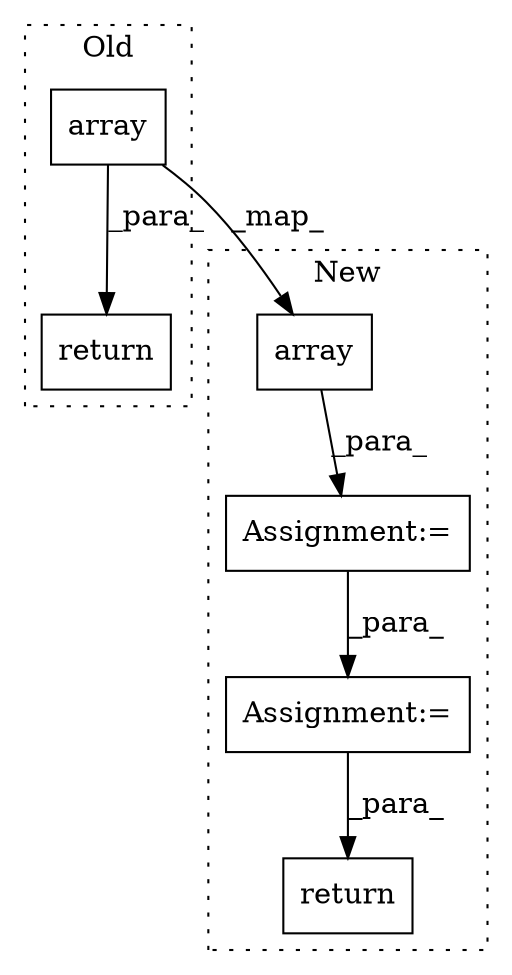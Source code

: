 digraph G {
subgraph cluster0 {
1 [label="array" a="32" s="3645,3682" l="6,1" shape="box"];
4 [label="return" a="41" s="3737" l="7" shape="box"];
label = "Old";
style="dotted";
}
subgraph cluster1 {
2 [label="array" a="32" s="4144,4180" l="6,1" shape="box"];
3 [label="Assignment:=" a="7" s="4368" l="25" shape="box"];
5 [label="return" a="41" s="4697" l="7" shape="box"];
6 [label="Assignment:=" a="7" s="4278" l="1" shape="box"];
label = "New";
style="dotted";
}
1 -> 2 [label="_map_"];
1 -> 4 [label="_para_"];
2 -> 3 [label="_para_"];
3 -> 6 [label="_para_"];
6 -> 5 [label="_para_"];
}